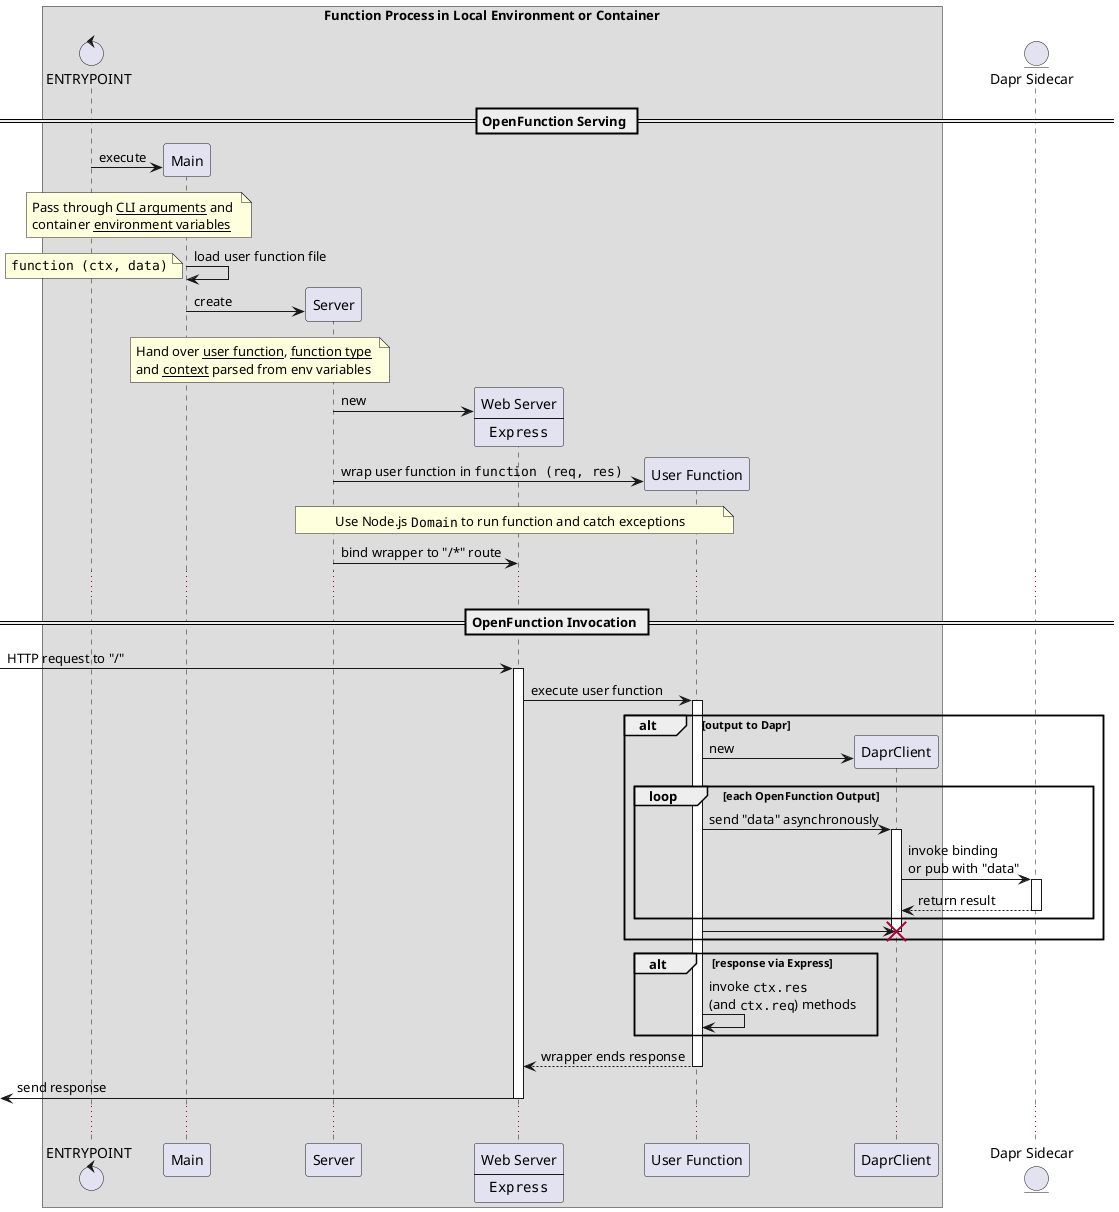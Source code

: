 @startuml OpenFunction in Sync Runtime

box Function Process in Local Environment or Container
control ENTRYPOINT
participant Main
participant Server
participant Express [
  Web Server
  ----
  ""Express""
]
participant "User Function" as UserFunction
participant DaprClient
end box

entity "Dapr Sidecar " as DaprSidecar

== OpenFunction Serving ==

ENTRYPOINT -> Main ** : execute
note over ENTRYPOINT, Main: Pass through __CLI arguments__ and \ncontainer __environment variables__

Main -> Main : load user function file
note left: ""function (ctx, data)"" 

Main -> Server ** : create
note over Main, Server: Hand over __user function__, __function type__ \nand __context__ parsed from env variables 

Server -> Express ** : new

Server -> UserFunction ** : wrap user function in ""function (req, res)""
note over Server, UserFunction: Use Node.js ""Domain"" to run function and catch exceptions  
Server -> Express : bind wrapper to "/*" route

...

== OpenFunction Invocation ==

[-> Express ++ : HTTP request to "/"

Express -> UserFunction ++ : execute user function


alt output to Dapr
  UserFunction -> DaprClient ** : new

  loop each OpenFunction Output 
    UserFunction -> DaprClient ++ : send "data" asynchronously

    DaprClient -> DaprSidecar ++ : invoke binding \nor pub with "data"
    DaprSidecar --> DaprClient -- : return result 

  end

  UserFunction -> DaprClient !!
end

alt response via Express
  UserFunction -> UserFunction : invoke ""ctx.res"" \n(and ""ctx.req"") methods 
end

UserFunction --> Express -- : wrapper ends response

[<- Express -- : send response

...

@enduml

